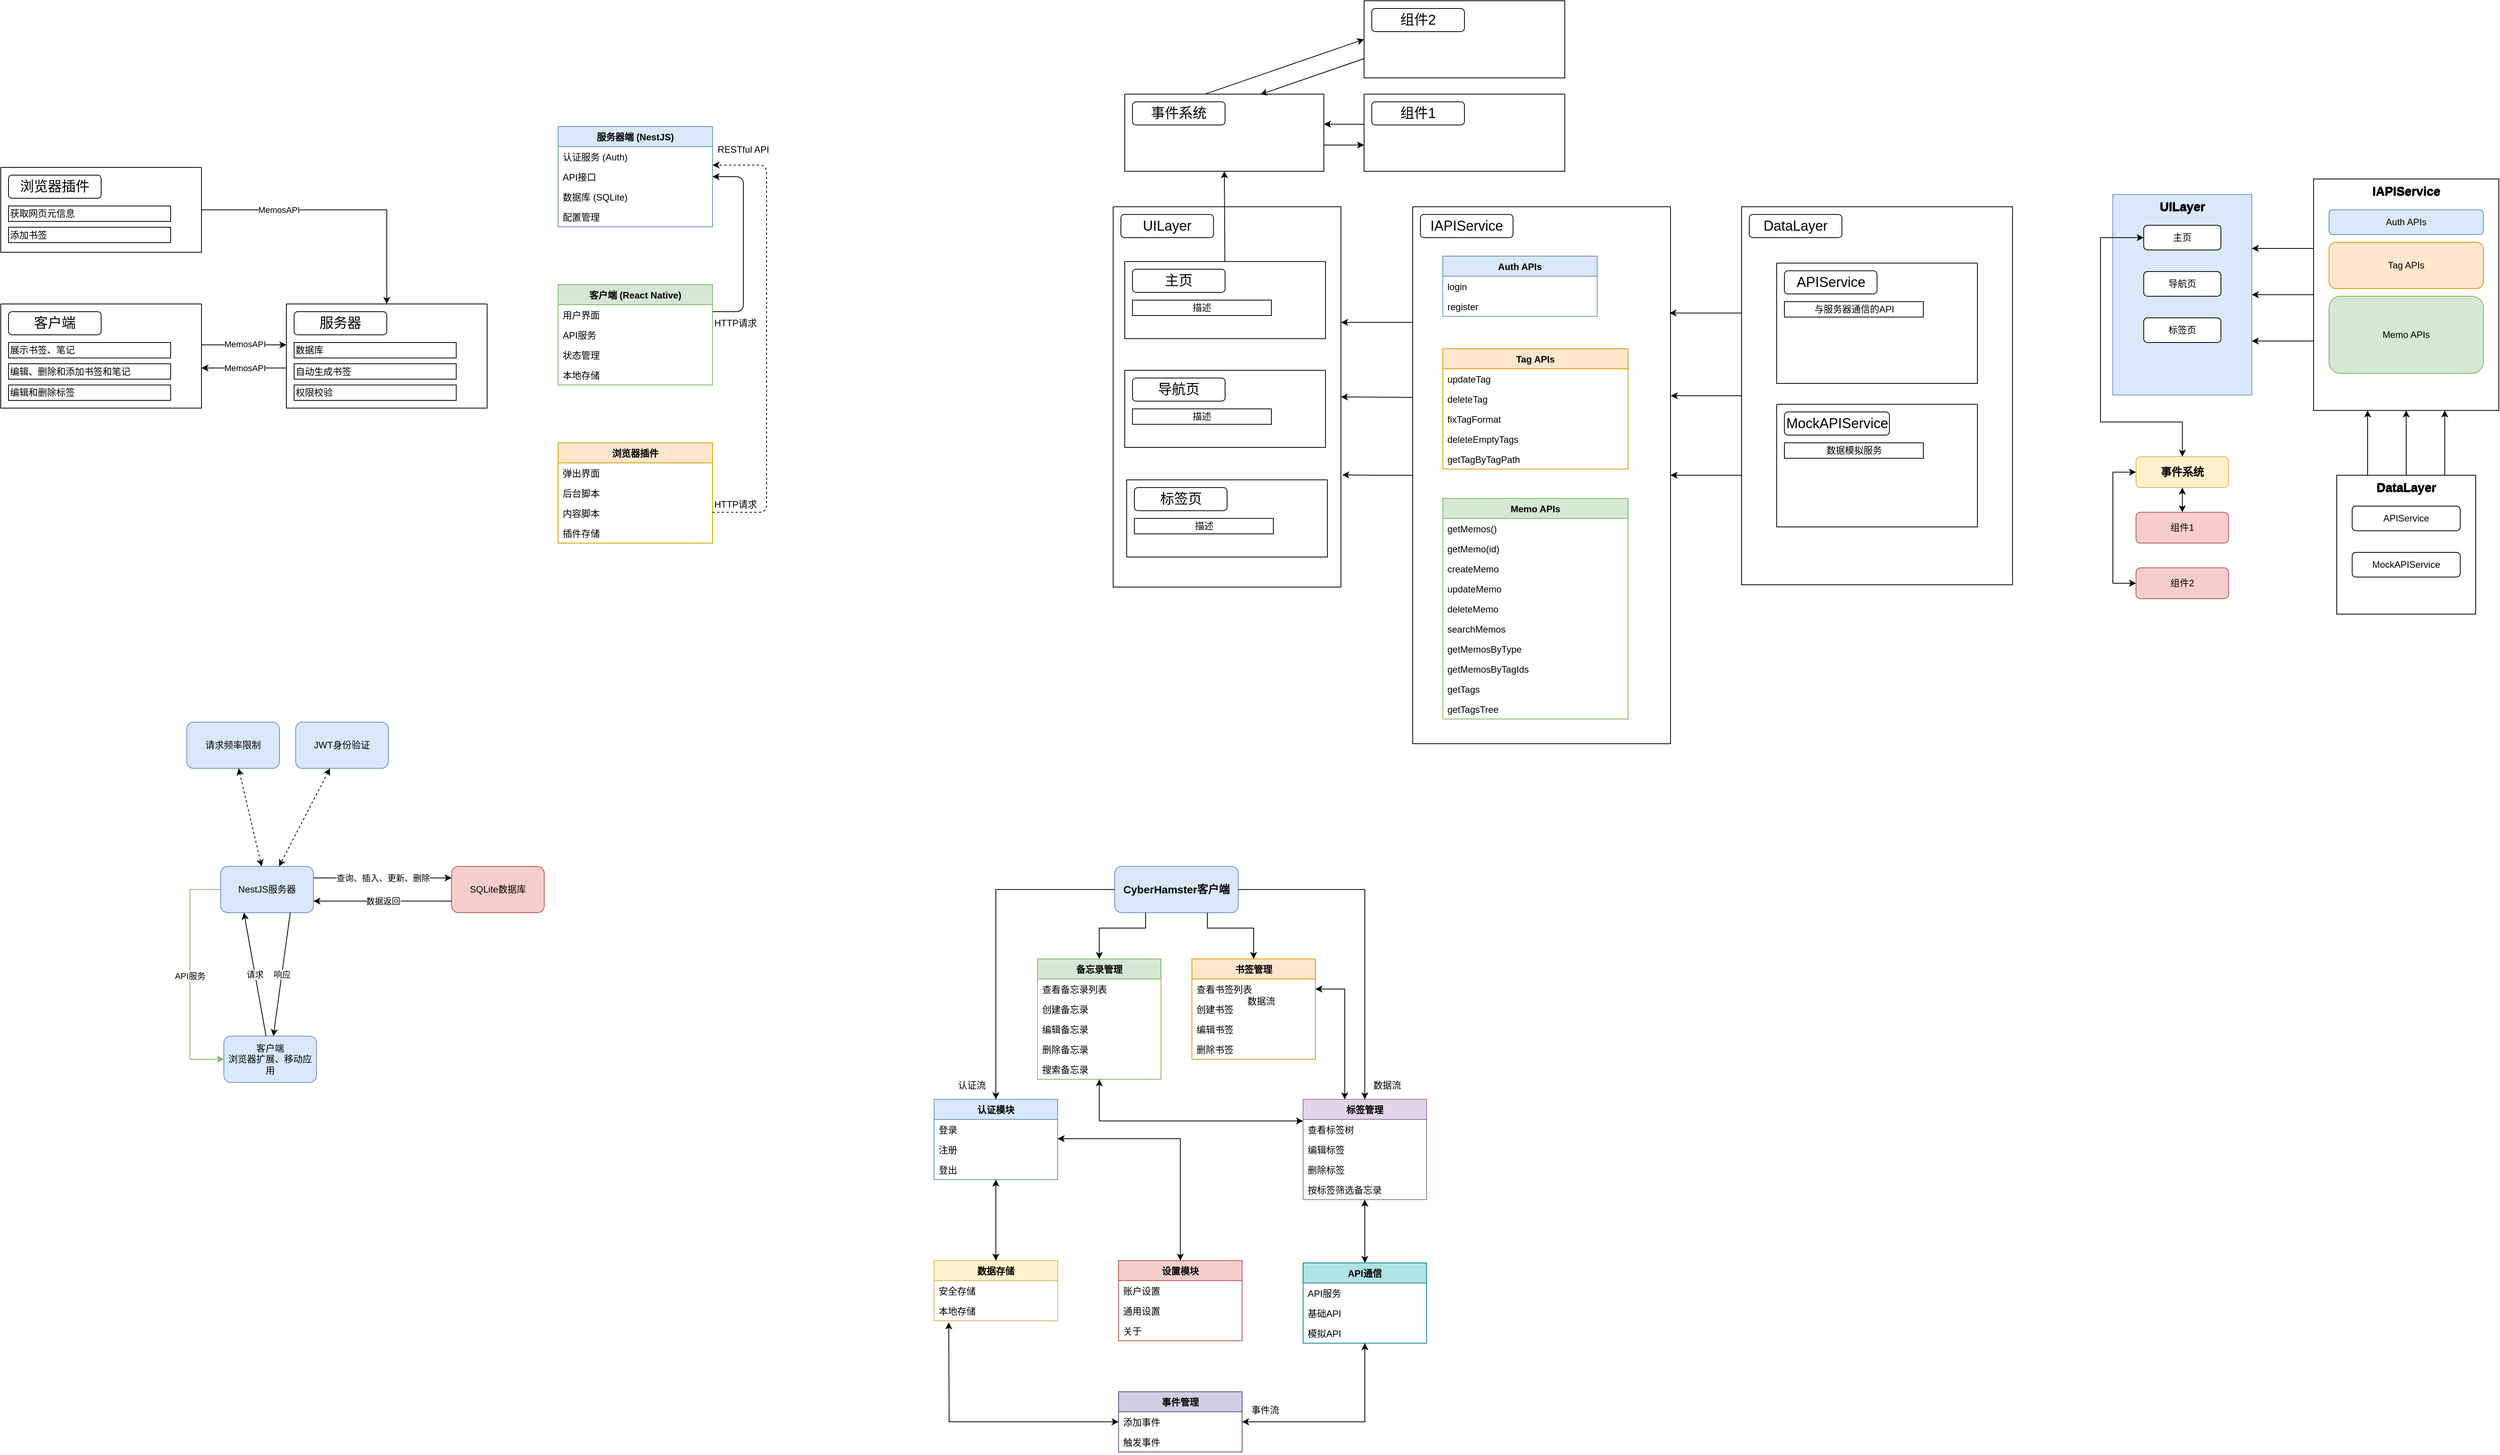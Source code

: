 <mxfile version="24.7.17">
  <diagram name="第 1 页" id="lp1SsSy7WhJ0Atb1i-o_">
    <mxGraphModel dx="8200" dy="4253" grid="0" gridSize="10" guides="1" tooltips="1" connect="1" arrows="1" fold="1" page="0" pageScale="1" pageWidth="827" pageHeight="1169" math="0" shadow="0">
      <root>
        <mxCell id="0" />
        <mxCell id="1" parent="0" />
        <mxCell id="PqfID5NwvcGCKPn-m6vd-29" style="edgeStyle=orthogonalEdgeStyle;rounded=0;orthogonalLoop=1;jettySize=auto;html=1;entryX=0;entryY=0.5;entryDx=0;entryDy=0;" parent="1" edge="1">
          <mxGeometry relative="1" as="geometry">
            <mxPoint x="-545" y="573" as="sourcePoint" />
            <mxPoint x="-435" y="573" as="targetPoint" />
          </mxGeometry>
        </mxCell>
        <mxCell id="PqfID5NwvcGCKPn-m6vd-30" value="MemosAPI" style="edgeLabel;html=1;align=center;verticalAlign=middle;resizable=0;points=[];" parent="PqfID5NwvcGCKPn-m6vd-29" vertex="1" connectable="0">
          <mxGeometry x="0.008" y="1" relative="1" as="geometry">
            <mxPoint as="offset" />
          </mxGeometry>
        </mxCell>
        <mxCell id="PqfID5NwvcGCKPn-m6vd-7" value="" style="swimlane;startSize=0;" parent="1" vertex="1">
          <mxGeometry x="-805" y="520" width="260" height="135" as="geometry" />
        </mxCell>
        <mxCell id="PqfID5NwvcGCKPn-m6vd-8" value="&lt;span style=&quot;font-size: 18px;&quot;&gt;客户端&lt;/span&gt;" style="rounded=1;whiteSpace=wrap;html=1;" parent="PqfID5NwvcGCKPn-m6vd-7" vertex="1">
          <mxGeometry x="10" y="10" width="120" height="30" as="geometry" />
        </mxCell>
        <mxCell id="PqfID5NwvcGCKPn-m6vd-9" value="展示书签、笔记" style="rounded=0;whiteSpace=wrap;html=1;align=left;" parent="PqfID5NwvcGCKPn-m6vd-7" vertex="1">
          <mxGeometry x="10" y="50" width="210" height="20" as="geometry" />
        </mxCell>
        <mxCell id="PqfID5NwvcGCKPn-m6vd-11" value="编辑和删除标签" style="rounded=0;whiteSpace=wrap;html=1;align=left;" parent="PqfID5NwvcGCKPn-m6vd-7" vertex="1">
          <mxGeometry x="10" y="105" width="210" height="20" as="geometry" />
        </mxCell>
        <mxCell id="PqfID5NwvcGCKPn-m6vd-10" value="编辑、删除和添加书签和笔记" style="rounded=0;whiteSpace=wrap;html=1;align=left;" parent="PqfID5NwvcGCKPn-m6vd-7" vertex="1">
          <mxGeometry x="10" y="77.5" width="210" height="20" as="geometry" />
        </mxCell>
        <mxCell id="PqfID5NwvcGCKPn-m6vd-25" style="edgeStyle=orthogonalEdgeStyle;rounded=0;orthogonalLoop=1;jettySize=auto;html=1;entryX=0.5;entryY=0;entryDx=0;entryDy=0;exitX=1;exitY=0.5;exitDx=0;exitDy=0;" parent="1" source="PqfID5NwvcGCKPn-m6vd-13" target="PqfID5NwvcGCKPn-m6vd-18" edge="1">
          <mxGeometry relative="1" as="geometry" />
        </mxCell>
        <mxCell id="PqfID5NwvcGCKPn-m6vd-36" value="MemosAPI" style="edgeLabel;html=1;align=center;verticalAlign=middle;resizable=0;points=[];" parent="PqfID5NwvcGCKPn-m6vd-25" vertex="1" connectable="0">
          <mxGeometry x="-0.451" relative="1" as="geometry">
            <mxPoint as="offset" />
          </mxGeometry>
        </mxCell>
        <mxCell id="PqfID5NwvcGCKPn-m6vd-13" value="" style="swimlane;startSize=0;" parent="1" vertex="1">
          <mxGeometry x="-805" y="343" width="260" height="110" as="geometry" />
        </mxCell>
        <mxCell id="PqfID5NwvcGCKPn-m6vd-14" value="&lt;span style=&quot;font-size: 18px;&quot;&gt;浏览器插件&lt;/span&gt;" style="rounded=1;whiteSpace=wrap;html=1;" parent="PqfID5NwvcGCKPn-m6vd-13" vertex="1">
          <mxGeometry x="10" y="10" width="120" height="30" as="geometry" />
        </mxCell>
        <mxCell id="PqfID5NwvcGCKPn-m6vd-15" value="获取网页元信息" style="rounded=0;whiteSpace=wrap;html=1;align=left;" parent="PqfID5NwvcGCKPn-m6vd-13" vertex="1">
          <mxGeometry x="10" y="50" width="210" height="20" as="geometry" />
        </mxCell>
        <mxCell id="PqfID5NwvcGCKPn-m6vd-17" value="添加书签" style="rounded=0;whiteSpace=wrap;html=1;align=left;" parent="PqfID5NwvcGCKPn-m6vd-13" vertex="1">
          <mxGeometry x="10" y="77.5" width="210" height="20" as="geometry" />
        </mxCell>
        <mxCell id="PqfID5NwvcGCKPn-m6vd-26" style="edgeStyle=orthogonalEdgeStyle;rounded=0;orthogonalLoop=1;jettySize=auto;html=1;" parent="1" source="PqfID5NwvcGCKPn-m6vd-18" target="PqfID5NwvcGCKPn-m6vd-7" edge="1">
          <mxGeometry relative="1" as="geometry">
            <Array as="points">
              <mxPoint x="-485" y="603" />
              <mxPoint x="-485" y="603" />
            </Array>
          </mxGeometry>
        </mxCell>
        <mxCell id="PqfID5NwvcGCKPn-m6vd-33" value="MemosAPI" style="edgeLabel;html=1;align=center;verticalAlign=middle;resizable=0;points=[];" parent="PqfID5NwvcGCKPn-m6vd-26" vertex="1" connectable="0">
          <mxGeometry x="-0.019" relative="1" as="geometry">
            <mxPoint as="offset" />
          </mxGeometry>
        </mxCell>
        <mxCell id="PqfID5NwvcGCKPn-m6vd-18" value="" style="swimlane;startSize=0;" parent="1" vertex="1">
          <mxGeometry x="-435" y="520" width="260" height="135" as="geometry" />
        </mxCell>
        <mxCell id="PqfID5NwvcGCKPn-m6vd-19" value="&lt;span style=&quot;font-size: 18px;&quot;&gt;服务器&lt;/span&gt;" style="rounded=1;whiteSpace=wrap;html=1;" parent="PqfID5NwvcGCKPn-m6vd-18" vertex="1">
          <mxGeometry x="10" y="10" width="120" height="30" as="geometry" />
        </mxCell>
        <mxCell id="PqfID5NwvcGCKPn-m6vd-20" value="数据库" style="rounded=0;whiteSpace=wrap;html=1;align=left;" parent="PqfID5NwvcGCKPn-m6vd-18" vertex="1">
          <mxGeometry x="10" y="50" width="210" height="20" as="geometry" />
        </mxCell>
        <mxCell id="PqfID5NwvcGCKPn-m6vd-21" value="权限校验" style="rounded=0;whiteSpace=wrap;html=1;align=left;" parent="PqfID5NwvcGCKPn-m6vd-18" vertex="1">
          <mxGeometry x="10" y="105" width="210" height="20" as="geometry" />
        </mxCell>
        <mxCell id="PqfID5NwvcGCKPn-m6vd-22" value="自动生成书签" style="rounded=0;whiteSpace=wrap;html=1;align=left;" parent="PqfID5NwvcGCKPn-m6vd-18" vertex="1">
          <mxGeometry x="10" y="77.5" width="210" height="20" as="geometry" />
        </mxCell>
        <mxCell id="PqfID5NwvcGCKPn-m6vd-110" style="edgeStyle=orthogonalEdgeStyle;rounded=0;orthogonalLoop=1;jettySize=auto;html=1;entryX=0.996;entryY=0.198;entryDx=0;entryDy=0;entryPerimeter=0;" parent="1" source="PqfID5NwvcGCKPn-m6vd-50" target="PqfID5NwvcGCKPn-m6vd-71" edge="1">
          <mxGeometry relative="1" as="geometry">
            <mxPoint x="1364.895" y="531.579" as="targetPoint" />
            <Array as="points">
              <mxPoint x="1404" y="532" />
            </Array>
          </mxGeometry>
        </mxCell>
        <mxCell id="PqfID5NwvcGCKPn-m6vd-112" style="edgeStyle=orthogonalEdgeStyle;rounded=0;orthogonalLoop=1;jettySize=auto;html=1;" parent="1" source="PqfID5NwvcGCKPn-m6vd-50" target="PqfID5NwvcGCKPn-m6vd-71" edge="1">
          <mxGeometry relative="1" as="geometry">
            <Array as="points">
              <mxPoint x="1438" y="742" />
              <mxPoint x="1438" y="742" />
            </Array>
          </mxGeometry>
        </mxCell>
        <mxCell id="PqfID5NwvcGCKPn-m6vd-50" value="" style="swimlane;startSize=0;" parent="1" vertex="1">
          <mxGeometry x="1450" y="394" width="351" height="490" as="geometry" />
        </mxCell>
        <mxCell id="PqfID5NwvcGCKPn-m6vd-51" value="&lt;span style=&quot;font-size: 18px;&quot;&gt;DataLayer&lt;/span&gt;" style="rounded=1;whiteSpace=wrap;html=1;" parent="PqfID5NwvcGCKPn-m6vd-50" vertex="1">
          <mxGeometry x="10" y="10" width="120" height="30" as="geometry" />
        </mxCell>
        <mxCell id="PqfID5NwvcGCKPn-m6vd-53" value="" style="swimlane;startSize=0;" parent="PqfID5NwvcGCKPn-m6vd-50" vertex="1">
          <mxGeometry x="45.5" y="73" width="260" height="156" as="geometry" />
        </mxCell>
        <mxCell id="PqfID5NwvcGCKPn-m6vd-54" value="&lt;span style=&quot;font-size: 18px;&quot;&gt;APIService&lt;/span&gt;" style="rounded=1;whiteSpace=wrap;html=1;" parent="PqfID5NwvcGCKPn-m6vd-53" vertex="1">
          <mxGeometry x="10" y="10" width="120" height="30" as="geometry" />
        </mxCell>
        <mxCell id="PqfID5NwvcGCKPn-m6vd-55" value="与服务器通信的API" style="rounded=0;whiteSpace=wrap;html=1;" parent="PqfID5NwvcGCKPn-m6vd-53" vertex="1">
          <mxGeometry x="10" y="50" width="180" height="20" as="geometry" />
        </mxCell>
        <mxCell id="PqfID5NwvcGCKPn-m6vd-56" value="" style="swimlane;startSize=0;" parent="PqfID5NwvcGCKPn-m6vd-50" vertex="1">
          <mxGeometry x="45.5" y="256" width="260" height="159" as="geometry" />
        </mxCell>
        <mxCell id="PqfID5NwvcGCKPn-m6vd-57" value="&lt;span style=&quot;font-size: 18px;&quot;&gt;MockAPIService&lt;/span&gt;" style="rounded=1;whiteSpace=wrap;html=1;" parent="PqfID5NwvcGCKPn-m6vd-56" vertex="1">
          <mxGeometry x="10" y="10" width="136" height="30" as="geometry" />
        </mxCell>
        <mxCell id="PqfID5NwvcGCKPn-m6vd-58" value="数据模拟服务" style="rounded=0;whiteSpace=wrap;html=1;" parent="PqfID5NwvcGCKPn-m6vd-56" vertex="1">
          <mxGeometry x="10" y="50" width="180" height="20" as="geometry" />
        </mxCell>
        <mxCell id="PqfID5NwvcGCKPn-m6vd-59" value="" style="swimlane;startSize=0;" parent="1" vertex="1">
          <mxGeometry x="636" y="394" width="295" height="493" as="geometry" />
        </mxCell>
        <mxCell id="PqfID5NwvcGCKPn-m6vd-60" value="&lt;span style=&quot;font-size: 18px;&quot;&gt;UILayer&lt;/span&gt;" style="rounded=1;whiteSpace=wrap;html=1;" parent="PqfID5NwvcGCKPn-m6vd-59" vertex="1">
          <mxGeometry x="10" y="10" width="120" height="30" as="geometry" />
        </mxCell>
        <mxCell id="PqfID5NwvcGCKPn-m6vd-62" value="" style="swimlane;startSize=0;" parent="PqfID5NwvcGCKPn-m6vd-59" vertex="1">
          <mxGeometry x="15" y="71" width="260" height="100" as="geometry" />
        </mxCell>
        <mxCell id="PqfID5NwvcGCKPn-m6vd-63" value="&lt;span style=&quot;font-size: 18px;&quot;&gt;主页&lt;/span&gt;" style="rounded=1;whiteSpace=wrap;html=1;" parent="PqfID5NwvcGCKPn-m6vd-62" vertex="1">
          <mxGeometry x="10" y="10" width="120" height="30" as="geometry" />
        </mxCell>
        <mxCell id="PqfID5NwvcGCKPn-m6vd-64" value="描述" style="rounded=0;whiteSpace=wrap;html=1;" parent="PqfID5NwvcGCKPn-m6vd-62" vertex="1">
          <mxGeometry x="10" y="50" width="180" height="20" as="geometry" />
        </mxCell>
        <mxCell id="PqfID5NwvcGCKPn-m6vd-65" value="" style="swimlane;startSize=0;" parent="PqfID5NwvcGCKPn-m6vd-59" vertex="1">
          <mxGeometry x="15" y="212" width="260" height="100" as="geometry" />
        </mxCell>
        <mxCell id="PqfID5NwvcGCKPn-m6vd-66" value="&lt;span style=&quot;font-size: 18px;&quot;&gt;导航页&lt;/span&gt;" style="rounded=1;whiteSpace=wrap;html=1;" parent="PqfID5NwvcGCKPn-m6vd-65" vertex="1">
          <mxGeometry x="10" y="10" width="120" height="30" as="geometry" />
        </mxCell>
        <mxCell id="PqfID5NwvcGCKPn-m6vd-67" value="描述" style="rounded=0;whiteSpace=wrap;html=1;" parent="PqfID5NwvcGCKPn-m6vd-65" vertex="1">
          <mxGeometry x="10" y="50" width="180" height="20" as="geometry" />
        </mxCell>
        <mxCell id="PqfID5NwvcGCKPn-m6vd-68" value="" style="swimlane;startSize=0;" parent="PqfID5NwvcGCKPn-m6vd-59" vertex="1">
          <mxGeometry x="17.5" y="354" width="260" height="100" as="geometry" />
        </mxCell>
        <mxCell id="PqfID5NwvcGCKPn-m6vd-69" value="&lt;span style=&quot;font-size: 18px;&quot;&gt;标签页&lt;/span&gt;" style="rounded=1;whiteSpace=wrap;html=1;" parent="PqfID5NwvcGCKPn-m6vd-68" vertex="1">
          <mxGeometry x="10" y="10" width="120" height="30" as="geometry" />
        </mxCell>
        <mxCell id="PqfID5NwvcGCKPn-m6vd-70" value="描述" style="rounded=0;whiteSpace=wrap;html=1;" parent="PqfID5NwvcGCKPn-m6vd-68" vertex="1">
          <mxGeometry x="10" y="50" width="180" height="20" as="geometry" />
        </mxCell>
        <mxCell id="PqfID5NwvcGCKPn-m6vd-105" style="edgeStyle=orthogonalEdgeStyle;rounded=0;orthogonalLoop=1;jettySize=auto;html=1;entryX=1;entryY=0.5;entryDx=0;entryDy=0;" parent="1" source="PqfID5NwvcGCKPn-m6vd-71" target="PqfID5NwvcGCKPn-m6vd-59" edge="1">
          <mxGeometry relative="1" as="geometry">
            <Array as="points">
              <mxPoint x="1007" y="641" />
              <mxPoint x="1007" y="641" />
            </Array>
          </mxGeometry>
        </mxCell>
        <mxCell id="PqfID5NwvcGCKPn-m6vd-71" value="" style="swimlane;startSize=0;" parent="1" vertex="1">
          <mxGeometry x="1024" y="394" width="334" height="696" as="geometry" />
        </mxCell>
        <mxCell id="PqfID5NwvcGCKPn-m6vd-72" value="&lt;span style=&quot;font-size: 18px;&quot;&gt;IAPIService&lt;/span&gt;" style="rounded=1;whiteSpace=wrap;html=1;" parent="PqfID5NwvcGCKPn-m6vd-71" vertex="1">
          <mxGeometry x="10" y="10" width="120" height="30" as="geometry" />
        </mxCell>
        <mxCell id="PqfID5NwvcGCKPn-m6vd-78" value="Auth APIs" style="swimlane;fontStyle=1;align=center;verticalAlign=top;childLayout=stackLayout;horizontal=1;startSize=26;horizontalStack=0;resizeParent=1;resizeParentMax=0;resizeLast=0;collapsible=1;marginBottom=0;fillColor=#dae8fc;strokeColor=#6c8ebf;" parent="PqfID5NwvcGCKPn-m6vd-71" vertex="1">
          <mxGeometry x="39" y="64" width="200" height="78" as="geometry" />
        </mxCell>
        <mxCell id="PqfID5NwvcGCKPn-m6vd-79" value="login" style="text;strokeColor=none;fillColor=none;align=left;verticalAlign=top;spacingLeft=4;spacingRight=4;overflow=hidden;points=[[0,0.5],[1,0.5]];portConstraint=eastwest;rotatable=0;" parent="PqfID5NwvcGCKPn-m6vd-78" vertex="1">
          <mxGeometry y="26" width="200" height="26" as="geometry" />
        </mxCell>
        <mxCell id="PqfID5NwvcGCKPn-m6vd-80" value="register" style="text;strokeColor=none;fillColor=none;align=left;verticalAlign=top;spacingLeft=4;spacingRight=4;overflow=hidden;points=[[0,0.5],[1,0.5]];portConstraint=eastwest;rotatable=0;" parent="PqfID5NwvcGCKPn-m6vd-78" vertex="1">
          <mxGeometry y="52" width="200" height="26" as="geometry" />
        </mxCell>
        <mxCell id="PqfID5NwvcGCKPn-m6vd-92" value="Tag APIs" style="swimlane;fontStyle=1;align=center;verticalAlign=top;childLayout=stackLayout;horizontal=1;startSize=26;horizontalStack=0;resizeParent=1;resizeParentMax=0;resizeLast=0;collapsible=1;marginBottom=0;fillColor=#ffe6cc;strokeColor=#d79b00;" parent="PqfID5NwvcGCKPn-m6vd-71" vertex="1">
          <mxGeometry x="39" y="184" width="240" height="156" as="geometry" />
        </mxCell>
        <mxCell id="PqfID5NwvcGCKPn-m6vd-93" value="updateTag" style="text;strokeColor=none;fillColor=none;align=left;verticalAlign=top;spacingLeft=4;spacingRight=4;overflow=hidden;points=[[0,0.5],[1,0.5]];portConstraint=eastwest;rotatable=0;" parent="PqfID5NwvcGCKPn-m6vd-92" vertex="1">
          <mxGeometry y="26" width="240" height="26" as="geometry" />
        </mxCell>
        <mxCell id="PqfID5NwvcGCKPn-m6vd-94" value="deleteTag" style="text;strokeColor=none;fillColor=none;align=left;verticalAlign=top;spacingLeft=4;spacingRight=4;overflow=hidden;points=[[0,0.5],[1,0.5]];portConstraint=eastwest;rotatable=0;" parent="PqfID5NwvcGCKPn-m6vd-92" vertex="1">
          <mxGeometry y="52" width="240" height="26" as="geometry" />
        </mxCell>
        <mxCell id="PqfID5NwvcGCKPn-m6vd-95" value="fixTagFormat" style="text;strokeColor=none;fillColor=none;align=left;verticalAlign=top;spacingLeft=4;spacingRight=4;overflow=hidden;points=[[0,0.5],[1,0.5]];portConstraint=eastwest;rotatable=0;" parent="PqfID5NwvcGCKPn-m6vd-92" vertex="1">
          <mxGeometry y="78" width="240" height="26" as="geometry" />
        </mxCell>
        <mxCell id="PqfID5NwvcGCKPn-m6vd-96" value="deleteEmptyTags" style="text;strokeColor=none;fillColor=none;align=left;verticalAlign=top;spacingLeft=4;spacingRight=4;overflow=hidden;points=[[0,0.5],[1,0.5]];portConstraint=eastwest;rotatable=0;" parent="PqfID5NwvcGCKPn-m6vd-92" vertex="1">
          <mxGeometry y="104" width="240" height="26" as="geometry" />
        </mxCell>
        <mxCell id="PqfID5NwvcGCKPn-m6vd-97" value="getTagByTagPath" style="text;strokeColor=none;fillColor=none;align=left;verticalAlign=top;spacingLeft=4;spacingRight=4;overflow=hidden;points=[[0,0.5],[1,0.5]];portConstraint=eastwest;rotatable=0;" parent="PqfID5NwvcGCKPn-m6vd-92" vertex="1">
          <mxGeometry y="130" width="240" height="26" as="geometry" />
        </mxCell>
        <mxCell id="PqfID5NwvcGCKPn-m6vd-81" value="Memo APIs" style="swimlane;fontStyle=1;align=center;verticalAlign=top;childLayout=stackLayout;horizontal=1;startSize=26;horizontalStack=0;resizeParent=1;resizeParentMax=0;resizeLast=0;collapsible=1;marginBottom=0;fillColor=#d5e8d4;strokeColor=#82b366;" parent="PqfID5NwvcGCKPn-m6vd-71" vertex="1">
          <mxGeometry x="39" y="378" width="240" height="286" as="geometry" />
        </mxCell>
        <mxCell id="PqfID5NwvcGCKPn-m6vd-82" value="getMemos()" style="text;strokeColor=none;fillColor=none;align=left;verticalAlign=top;spacingLeft=4;spacingRight=4;overflow=hidden;points=[[0,0.5],[1,0.5]];portConstraint=eastwest;rotatable=0;" parent="PqfID5NwvcGCKPn-m6vd-81" vertex="1">
          <mxGeometry y="26" width="240" height="26" as="geometry" />
        </mxCell>
        <mxCell id="PqfID5NwvcGCKPn-m6vd-83" value="getMemo(id)" style="text;strokeColor=none;fillColor=none;align=left;verticalAlign=top;spacingLeft=4;spacingRight=4;overflow=hidden;points=[[0,0.5],[1,0.5]];portConstraint=eastwest;rotatable=0;" parent="PqfID5NwvcGCKPn-m6vd-81" vertex="1">
          <mxGeometry y="52" width="240" height="26" as="geometry" />
        </mxCell>
        <mxCell id="PqfID5NwvcGCKPn-m6vd-84" value="createMemo" style="text;strokeColor=none;fillColor=none;align=left;verticalAlign=top;spacingLeft=4;spacingRight=4;overflow=hidden;points=[[0,0.5],[1,0.5]];portConstraint=eastwest;rotatable=0;" parent="PqfID5NwvcGCKPn-m6vd-81" vertex="1">
          <mxGeometry y="78" width="240" height="26" as="geometry" />
        </mxCell>
        <mxCell id="PqfID5NwvcGCKPn-m6vd-85" value="updateMemo" style="text;strokeColor=none;fillColor=none;align=left;verticalAlign=top;spacingLeft=4;spacingRight=4;overflow=hidden;points=[[0,0.5],[1,0.5]];portConstraint=eastwest;rotatable=0;" parent="PqfID5NwvcGCKPn-m6vd-81" vertex="1">
          <mxGeometry y="104" width="240" height="26" as="geometry" />
        </mxCell>
        <mxCell id="PqfID5NwvcGCKPn-m6vd-86" value="deleteMemo" style="text;strokeColor=none;fillColor=none;align=left;verticalAlign=top;spacingLeft=4;spacingRight=4;overflow=hidden;points=[[0,0.5],[1,0.5]];portConstraint=eastwest;rotatable=0;" parent="PqfID5NwvcGCKPn-m6vd-81" vertex="1">
          <mxGeometry y="130" width="240" height="26" as="geometry" />
        </mxCell>
        <mxCell id="PqfID5NwvcGCKPn-m6vd-87" value="searchMemos" style="text;strokeColor=none;fillColor=none;align=left;verticalAlign=top;spacingLeft=4;spacingRight=4;overflow=hidden;points=[[0,0.5],[1,0.5]];portConstraint=eastwest;rotatable=0;" parent="PqfID5NwvcGCKPn-m6vd-81" vertex="1">
          <mxGeometry y="156" width="240" height="26" as="geometry" />
        </mxCell>
        <mxCell id="PqfID5NwvcGCKPn-m6vd-88" value="getMemosByType" style="text;strokeColor=none;fillColor=none;align=left;verticalAlign=top;spacingLeft=4;spacingRight=4;overflow=hidden;points=[[0,0.5],[1,0.5]];portConstraint=eastwest;rotatable=0;" parent="PqfID5NwvcGCKPn-m6vd-81" vertex="1">
          <mxGeometry y="182" width="240" height="26" as="geometry" />
        </mxCell>
        <mxCell id="PqfID5NwvcGCKPn-m6vd-89" value="getMemosByTagIds" style="text;strokeColor=none;fillColor=none;align=left;verticalAlign=top;spacingLeft=4;spacingRight=4;overflow=hidden;points=[[0,0.5],[1,0.5]];portConstraint=eastwest;rotatable=0;" parent="PqfID5NwvcGCKPn-m6vd-81" vertex="1">
          <mxGeometry y="208" width="240" height="26" as="geometry" />
        </mxCell>
        <mxCell id="PqfID5NwvcGCKPn-m6vd-90" value="getTags" style="text;strokeColor=none;fillColor=none;align=left;verticalAlign=top;spacingLeft=4;spacingRight=4;overflow=hidden;points=[[0,0.5],[1,0.5]];portConstraint=eastwest;rotatable=0;" parent="PqfID5NwvcGCKPn-m6vd-81" vertex="1">
          <mxGeometry y="234" width="240" height="26" as="geometry" />
        </mxCell>
        <mxCell id="PqfID5NwvcGCKPn-m6vd-91" value="getTagsTree" style="text;strokeColor=none;fillColor=none;align=left;verticalAlign=top;spacingLeft=4;spacingRight=4;overflow=hidden;points=[[0,0.5],[1,0.5]];portConstraint=eastwest;rotatable=0;" parent="PqfID5NwvcGCKPn-m6vd-81" vertex="1">
          <mxGeometry y="260" width="240" height="26" as="geometry" />
        </mxCell>
        <mxCell id="PqfID5NwvcGCKPn-m6vd-104" style="edgeStyle=orthogonalEdgeStyle;rounded=0;orthogonalLoop=1;jettySize=auto;html=1;entryX=1.006;entryY=0.705;entryDx=0;entryDy=0;entryPerimeter=0;" parent="1" source="PqfID5NwvcGCKPn-m6vd-71" target="PqfID5NwvcGCKPn-m6vd-59" edge="1">
          <mxGeometry relative="1" as="geometry" />
        </mxCell>
        <mxCell id="PqfID5NwvcGCKPn-m6vd-106" style="edgeStyle=orthogonalEdgeStyle;rounded=0;orthogonalLoop=1;jettySize=auto;html=1;entryX=1.001;entryY=0.304;entryDx=0;entryDy=0;entryPerimeter=0;" parent="1" source="PqfID5NwvcGCKPn-m6vd-71" target="PqfID5NwvcGCKPn-m6vd-59" edge="1">
          <mxGeometry relative="1" as="geometry">
            <Array as="points">
              <mxPoint x="1000" y="544" />
            </Array>
          </mxGeometry>
        </mxCell>
        <mxCell id="PqfID5NwvcGCKPn-m6vd-111" style="edgeStyle=orthogonalEdgeStyle;rounded=0;orthogonalLoop=1;jettySize=auto;html=1;entryX=1.001;entryY=0.352;entryDx=0;entryDy=0;entryPerimeter=0;" parent="1" source="PqfID5NwvcGCKPn-m6vd-50" target="PqfID5NwvcGCKPn-m6vd-71" edge="1">
          <mxGeometry relative="1" as="geometry" />
        </mxCell>
        <mxCell id="lF2HbLf4J3MAsWG7yMuH-41" style="rounded=0;orthogonalLoop=1;jettySize=auto;html=1;" edge="1" parent="1">
          <mxGeometry relative="1" as="geometry">
            <mxPoint x="909" y="314" as="sourcePoint" />
            <mxPoint x="961" y="314" as="targetPoint" />
          </mxGeometry>
        </mxCell>
        <mxCell id="lF2HbLf4J3MAsWG7yMuH-42" style="rounded=0;orthogonalLoop=1;jettySize=auto;html=1;entryX=0;entryY=0.5;entryDx=0;entryDy=0;exitX=0.405;exitY=-0.002;exitDx=0;exitDy=0;exitPerimeter=0;" edge="1" parent="1" source="PqfID5NwvcGCKPn-m6vd-113" target="lF2HbLf4J3MAsWG7yMuH-29">
          <mxGeometry relative="1" as="geometry" />
        </mxCell>
        <mxCell id="PqfID5NwvcGCKPn-m6vd-113" value="" style="swimlane;startSize=0;" parent="1" vertex="1">
          <mxGeometry x="651" y="248" width="258" height="100" as="geometry" />
        </mxCell>
        <mxCell id="PqfID5NwvcGCKPn-m6vd-114" value="&lt;span style=&quot;font-size: 18px;&quot;&gt;事件系统&lt;/span&gt;" style="rounded=1;whiteSpace=wrap;html=1;" parent="PqfID5NwvcGCKPn-m6vd-113" vertex="1">
          <mxGeometry x="10" y="10" width="120" height="30" as="geometry" />
        </mxCell>
        <mxCell id="lF2HbLf4J3MAsWG7yMuH-13" value="JWT身份验证" style="rounded=1;whiteSpace=wrap;html=1;fillColor=#dae8fc;strokeColor=#6c8ebf;" vertex="1" parent="1">
          <mxGeometry x="-423" y="1062" width="120" height="60" as="geometry" />
        </mxCell>
        <mxCell id="lF2HbLf4J3MAsWG7yMuH-14" value="请求频率限制" style="rounded=1;whiteSpace=wrap;html=1;fillColor=#dae8fc;strokeColor=#6c8ebf;" vertex="1" parent="1">
          <mxGeometry x="-564" y="1062" width="120" height="60" as="geometry" />
        </mxCell>
        <mxCell id="lF2HbLf4J3MAsWG7yMuH-15" value="客户端&#xa;浏览器扩展、移动应用" style="rounded=1;whiteSpace=wrap;html=1;fillColor=#dae8fc;strokeColor=#6c8ebf;" vertex="1" parent="1">
          <mxGeometry x="-516" y="1469" width="120" height="60" as="geometry" />
        </mxCell>
        <mxCell id="lF2HbLf4J3MAsWG7yMuH-16" value="NestJS服务器" style="rounded=1;whiteSpace=wrap;html=1;fillColor=#dae8fc;strokeColor=#6c8ebf;" vertex="1" parent="1">
          <mxGeometry x="-520" y="1249" width="120" height="60" as="geometry" />
        </mxCell>
        <mxCell id="lF2HbLf4J3MAsWG7yMuH-17" value="SQLite数据库" style="rounded=1;whiteSpace=wrap;html=1;fillColor=#f8cecc;strokeColor=#b85450;" vertex="1" parent="1">
          <mxGeometry x="-221" y="1249" width="120" height="60" as="geometry" />
        </mxCell>
        <mxCell id="lF2HbLf4J3MAsWG7yMuH-18" value="" style="endArrow=classic;startArrow=classic;html=1;rounded=0;dashed=1;" edge="1" parent="1" source="lF2HbLf4J3MAsWG7yMuH-13" target="lF2HbLf4J3MAsWG7yMuH-16">
          <mxGeometry width="50" height="50" relative="1" as="geometry">
            <mxPoint x="-530" y="1359" as="sourcePoint" />
            <mxPoint x="-480" y="1309" as="targetPoint" />
            <Array as="points" />
          </mxGeometry>
        </mxCell>
        <mxCell id="lF2HbLf4J3MAsWG7yMuH-19" value="" style="endArrow=classic;startArrow=classic;html=1;rounded=0;dashed=1;" edge="1" parent="1" source="lF2HbLf4J3MAsWG7yMuH-14" target="lF2HbLf4J3MAsWG7yMuH-16">
          <mxGeometry width="50" height="50" relative="1" as="geometry">
            <mxPoint x="-530" y="1359" as="sourcePoint" />
            <mxPoint x="-480" y="1309" as="targetPoint" />
          </mxGeometry>
        </mxCell>
        <mxCell id="lF2HbLf4J3MAsWG7yMuH-20" value="请求" style="endArrow=classic;html=1;rounded=0;" edge="1" parent="1" source="lF2HbLf4J3MAsWG7yMuH-15">
          <mxGeometry width="50" height="50" relative="1" as="geometry">
            <mxPoint x="-490" y="1413" as="sourcePoint" />
            <mxPoint x="-490" y="1309" as="targetPoint" />
          </mxGeometry>
        </mxCell>
        <mxCell id="lF2HbLf4J3MAsWG7yMuH-21" value="响应" style="endArrow=classic;html=1;rounded=0;" edge="1" parent="1" target="lF2HbLf4J3MAsWG7yMuH-15">
          <mxGeometry width="50" height="50" relative="1" as="geometry">
            <mxPoint x="-430" y="1309" as="sourcePoint" />
            <mxPoint x="-430" y="1413" as="targetPoint" />
          </mxGeometry>
        </mxCell>
        <mxCell id="lF2HbLf4J3MAsWG7yMuH-22" value="API服务" style="endArrow=classic;html=1;rounded=0;fillColor=#d5e8d4;strokeColor=#82b366;edgeStyle=orthogonalEdgeStyle;entryX=0;entryY=0.5;entryDx=0;entryDy=0;" edge="1" parent="1" source="lF2HbLf4J3MAsWG7yMuH-16" target="lF2HbLf4J3MAsWG7yMuH-15">
          <mxGeometry width="50" height="50" relative="1" as="geometry">
            <mxPoint x="-530" y="1359" as="sourcePoint" />
            <mxPoint x="-480" y="1309" as="targetPoint" />
            <Array as="points">
              <mxPoint x="-560" y="1279" />
              <mxPoint x="-560" y="1499" />
            </Array>
          </mxGeometry>
        </mxCell>
        <mxCell id="lF2HbLf4J3MAsWG7yMuH-23" value="查询、插入、更新、删除" style="endArrow=classic;html=1;rounded=0;exitX=1;exitY=0.25;exitDx=0;exitDy=0;entryX=0;entryY=0.25;entryDx=0;entryDy=0;" edge="1" parent="1" source="lF2HbLf4J3MAsWG7yMuH-16" target="lF2HbLf4J3MAsWG7yMuH-17">
          <mxGeometry width="50" height="50" relative="1" as="geometry">
            <mxPoint x="-530" y="1359" as="sourcePoint" />
            <mxPoint x="-480" y="1309" as="targetPoint" />
          </mxGeometry>
        </mxCell>
        <mxCell id="lF2HbLf4J3MAsWG7yMuH-24" value="数据返回" style="endArrow=classic;html=1;rounded=0;exitX=0;exitY=0.75;exitDx=0;exitDy=0;entryX=1;entryY=0.75;entryDx=0;entryDy=0;" edge="1" parent="1" source="lF2HbLf4J3MAsWG7yMuH-17" target="lF2HbLf4J3MAsWG7yMuH-16">
          <mxGeometry width="50" height="50" relative="1" as="geometry">
            <mxPoint x="-530" y="1359" as="sourcePoint" />
            <mxPoint x="-480" y="1309" as="targetPoint" />
          </mxGeometry>
        </mxCell>
        <mxCell id="lF2HbLf4J3MAsWG7yMuH-40" style="rounded=0;orthogonalLoop=1;jettySize=auto;html=1;" edge="1" parent="1">
          <mxGeometry relative="1" as="geometry">
            <mxPoint x="961" y="287" as="sourcePoint" />
            <mxPoint x="909" y="287" as="targetPoint" />
          </mxGeometry>
        </mxCell>
        <mxCell id="lF2HbLf4J3MAsWG7yMuH-25" value="" style="swimlane;startSize=0;" vertex="1" parent="1">
          <mxGeometry x="961" y="248" width="260" height="100" as="geometry" />
        </mxCell>
        <mxCell id="lF2HbLf4J3MAsWG7yMuH-26" value="&lt;span style=&quot;font-size: 18px;&quot;&gt;组件1&lt;/span&gt;" style="rounded=1;whiteSpace=wrap;html=1;" vertex="1" parent="lF2HbLf4J3MAsWG7yMuH-25">
          <mxGeometry x="10" y="10" width="120" height="30" as="geometry" />
        </mxCell>
        <mxCell id="lF2HbLf4J3MAsWG7yMuH-34" style="rounded=0;orthogonalLoop=1;jettySize=auto;html=1;exitX=0;exitY=0.75;exitDx=0;exitDy=0;entryX=0.681;entryY=0.004;entryDx=0;entryDy=0;entryPerimeter=0;" edge="1" parent="1" source="lF2HbLf4J3MAsWG7yMuH-29" target="PqfID5NwvcGCKPn-m6vd-113">
          <mxGeometry relative="1" as="geometry">
            <mxPoint x="827" y="246" as="targetPoint" />
          </mxGeometry>
        </mxCell>
        <mxCell id="lF2HbLf4J3MAsWG7yMuH-29" value="" style="swimlane;startSize=0;" vertex="1" parent="1">
          <mxGeometry x="961" y="127" width="260" height="100" as="geometry" />
        </mxCell>
        <mxCell id="lF2HbLf4J3MAsWG7yMuH-30" value="&lt;span style=&quot;font-size: 18px;&quot;&gt;组件2&lt;/span&gt;" style="rounded=1;whiteSpace=wrap;html=1;" vertex="1" parent="lF2HbLf4J3MAsWG7yMuH-29">
          <mxGeometry x="10" y="10" width="120" height="30" as="geometry" />
        </mxCell>
        <mxCell id="lF2HbLf4J3MAsWG7yMuH-32" style="rounded=0;orthogonalLoop=1;jettySize=auto;html=1;entryX=0.5;entryY=1;entryDx=0;entryDy=0;" edge="1" parent="1" source="PqfID5NwvcGCKPn-m6vd-62" target="PqfID5NwvcGCKPn-m6vd-113">
          <mxGeometry relative="1" as="geometry" />
        </mxCell>
        <mxCell id="lF2HbLf4J3MAsWG7yMuH-43" value="服务器端 (NestJS)" style="swimlane;fontStyle=1;align=center;verticalAlign=top;childLayout=stackLayout;horizontal=1;startSize=26;horizontalStack=0;resizeParent=1;resizeParentMax=0;resizeLast=0;collapsible=1;marginBottom=0;fillColor=#dae8fc;strokeColor=#6c8ebf;" vertex="1" parent="1">
          <mxGeometry x="-83" y="290" width="200" height="130" as="geometry" />
        </mxCell>
        <mxCell id="lF2HbLf4J3MAsWG7yMuH-44" value="认证服务 (Auth)" style="text;strokeColor=none;fillColor=none;align=left;verticalAlign=top;spacingLeft=4;spacingRight=4;overflow=hidden;points=[[0,0.5],[1,0.5]];portConstraint=eastwest;rotatable=0;" vertex="1" parent="lF2HbLf4J3MAsWG7yMuH-43">
          <mxGeometry y="26" width="200" height="26" as="geometry" />
        </mxCell>
        <mxCell id="lF2HbLf4J3MAsWG7yMuH-45" value="API接口" style="text;strokeColor=none;fillColor=none;align=left;verticalAlign=top;spacingLeft=4;spacingRight=4;overflow=hidden;points=[[0,0.5],[1,0.5]];portConstraint=eastwest;rotatable=0;" vertex="1" parent="lF2HbLf4J3MAsWG7yMuH-43">
          <mxGeometry y="52" width="200" height="26" as="geometry" />
        </mxCell>
        <mxCell id="lF2HbLf4J3MAsWG7yMuH-46" value="数据库 (SQLite)" style="text;strokeColor=none;fillColor=none;align=left;verticalAlign=top;spacingLeft=4;spacingRight=4;overflow=hidden;points=[[0,0.5],[1,0.5]];portConstraint=eastwest;rotatable=0;" vertex="1" parent="lF2HbLf4J3MAsWG7yMuH-43">
          <mxGeometry y="78" width="200" height="26" as="geometry" />
        </mxCell>
        <mxCell id="lF2HbLf4J3MAsWG7yMuH-47" value="配置管理" style="text;strokeColor=none;fillColor=none;align=left;verticalAlign=top;spacingLeft=4;spacingRight=4;overflow=hidden;points=[[0,0.5],[1,0.5]];portConstraint=eastwest;rotatable=0;" vertex="1" parent="lF2HbLf4J3MAsWG7yMuH-43">
          <mxGeometry y="104" width="200" height="26" as="geometry" />
        </mxCell>
        <mxCell id="lF2HbLf4J3MAsWG7yMuH-48" value="客户端 (React Native)" style="swimlane;fontStyle=1;align=center;verticalAlign=top;childLayout=stackLayout;horizontal=1;startSize=26;horizontalStack=0;resizeParent=1;resizeParentMax=0;resizeLast=0;collapsible=1;marginBottom=0;fillColor=#d5e8d4;strokeColor=#82b366;" vertex="1" parent="1">
          <mxGeometry x="-83" y="495" width="200" height="130" as="geometry" />
        </mxCell>
        <mxCell id="lF2HbLf4J3MAsWG7yMuH-49" value="用户界面" style="text;strokeColor=none;fillColor=none;align=left;verticalAlign=top;spacingLeft=4;spacingRight=4;overflow=hidden;points=[[0,0.5],[1,0.5]];portConstraint=eastwest;rotatable=0;" vertex="1" parent="lF2HbLf4J3MAsWG7yMuH-48">
          <mxGeometry y="26" width="200" height="26" as="geometry" />
        </mxCell>
        <mxCell id="lF2HbLf4J3MAsWG7yMuH-50" value="API服务" style="text;strokeColor=none;fillColor=none;align=left;verticalAlign=top;spacingLeft=4;spacingRight=4;overflow=hidden;points=[[0,0.5],[1,0.5]];portConstraint=eastwest;rotatable=0;" vertex="1" parent="lF2HbLf4J3MAsWG7yMuH-48">
          <mxGeometry y="52" width="200" height="26" as="geometry" />
        </mxCell>
        <mxCell id="lF2HbLf4J3MAsWG7yMuH-51" value="状态管理" style="text;strokeColor=none;fillColor=none;align=left;verticalAlign=top;spacingLeft=4;spacingRight=4;overflow=hidden;points=[[0,0.5],[1,0.5]];portConstraint=eastwest;rotatable=0;" vertex="1" parent="lF2HbLf4J3MAsWG7yMuH-48">
          <mxGeometry y="78" width="200" height="26" as="geometry" />
        </mxCell>
        <mxCell id="lF2HbLf4J3MAsWG7yMuH-52" value="本地存储" style="text;strokeColor=none;fillColor=none;align=left;verticalAlign=top;spacingLeft=4;spacingRight=4;overflow=hidden;points=[[0,0.5],[1,0.5]];portConstraint=eastwest;rotatable=0;" vertex="1" parent="lF2HbLf4J3MAsWG7yMuH-48">
          <mxGeometry y="104" width="200" height="26" as="geometry" />
        </mxCell>
        <mxCell id="lF2HbLf4J3MAsWG7yMuH-53" value="浏览器插件" style="swimlane;fontStyle=1;align=center;verticalAlign=top;childLayout=stackLayout;horizontal=1;startSize=26;horizontalStack=0;resizeParent=1;resizeParentMax=0;resizeLast=0;collapsible=1;marginBottom=0;fillColor=#ffe6cc;strokeColor=#d79b00;" vertex="1" parent="1">
          <mxGeometry x="-83" y="700" width="200" height="130" as="geometry" />
        </mxCell>
        <mxCell id="lF2HbLf4J3MAsWG7yMuH-54" value="弹出界面" style="text;strokeColor=none;fillColor=none;align=left;verticalAlign=top;spacingLeft=4;spacingRight=4;overflow=hidden;points=[[0,0.5],[1,0.5]];portConstraint=eastwest;rotatable=0;" vertex="1" parent="lF2HbLf4J3MAsWG7yMuH-53">
          <mxGeometry y="26" width="200" height="26" as="geometry" />
        </mxCell>
        <mxCell id="lF2HbLf4J3MAsWG7yMuH-55" value="后台脚本" style="text;strokeColor=none;fillColor=none;align=left;verticalAlign=top;spacingLeft=4;spacingRight=4;overflow=hidden;points=[[0,0.5],[1,0.5]];portConstraint=eastwest;rotatable=0;" vertex="1" parent="lF2HbLf4J3MAsWG7yMuH-53">
          <mxGeometry y="52" width="200" height="26" as="geometry" />
        </mxCell>
        <mxCell id="lF2HbLf4J3MAsWG7yMuH-56" value="内容脚本" style="text;strokeColor=none;fillColor=none;align=left;verticalAlign=top;spacingLeft=4;spacingRight=4;overflow=hidden;points=[[0,0.5],[1,0.5]];portConstraint=eastwest;rotatable=0;" vertex="1" parent="lF2HbLf4J3MAsWG7yMuH-53">
          <mxGeometry y="78" width="200" height="26" as="geometry" />
        </mxCell>
        <mxCell id="lF2HbLf4J3MAsWG7yMuH-57" value="插件存储" style="text;strokeColor=none;fillColor=none;align=left;verticalAlign=top;spacingLeft=4;spacingRight=4;overflow=hidden;points=[[0,0.5],[1,0.5]];portConstraint=eastwest;rotatable=0;" vertex="1" parent="lF2HbLf4J3MAsWG7yMuH-53">
          <mxGeometry y="104" width="200" height="26" as="geometry" />
        </mxCell>
        <mxCell id="lF2HbLf4J3MAsWG7yMuH-58" value="" style="endArrow=classic;html=1;dashed=1;edgeStyle=orthogonalEdgeStyle;" edge="1" parent="1" source="lF2HbLf4J3MAsWG7yMuH-53" target="lF2HbLf4J3MAsWG7yMuH-43">
          <mxGeometry width="50" height="50" relative="1" as="geometry">
            <mxPoint x="117" y="770" as="sourcePoint" />
            <mxPoint x="-13" y="860" as="targetPoint" />
            <Array as="points">
              <mxPoint x="187" y="790" />
              <mxPoint x="187" y="340" />
            </Array>
          </mxGeometry>
        </mxCell>
        <mxCell id="lF2HbLf4J3MAsWG7yMuH-59" value="RESTful API" style="text;html=1;strokeColor=none;fillColor=none;align=center;verticalAlign=middle;whiteSpace=wrap;rounded=0;" vertex="1" parent="1">
          <mxGeometry x="117" y="310" width="80" height="20" as="geometry" />
        </mxCell>
        <mxCell id="lF2HbLf4J3MAsWG7yMuH-60" value="HTTP请求" style="text;html=1;strokeColor=none;fillColor=none;align=center;verticalAlign=middle;whiteSpace=wrap;rounded=0;" vertex="1" parent="1">
          <mxGeometry x="107" y="535" width="80" height="20" as="geometry" />
        </mxCell>
        <mxCell id="lF2HbLf4J3MAsWG7yMuH-61" value="" style="endArrow=classic;html=1;entryX=1;entryY=0.5;entryDx=0;entryDy=0;edgeStyle=orthogonalEdgeStyle;" edge="1" parent="1" source="lF2HbLf4J3MAsWG7yMuH-48" target="lF2HbLf4J3MAsWG7yMuH-43">
          <mxGeometry width="50" height="50" relative="1" as="geometry">
            <mxPoint x="37" y="810" as="sourcePoint" />
            <mxPoint x="-13" y="860" as="targetPoint" />
            <Array as="points">
              <mxPoint x="157" y="530" />
              <mxPoint x="157" y="355" />
            </Array>
          </mxGeometry>
        </mxCell>
        <mxCell id="lF2HbLf4J3MAsWG7yMuH-62" value="HTTP请求" style="text;html=1;strokeColor=none;fillColor=none;align=center;verticalAlign=middle;whiteSpace=wrap;rounded=0;" vertex="1" parent="1">
          <mxGeometry x="107" y="770" width="80" height="20" as="geometry" />
        </mxCell>
        <mxCell id="lF2HbLf4J3MAsWG7yMuH-113" value="CyberHamster客户端" style="rounded=1;whiteSpace=wrap;html=1;fillColor=#dae8fc;strokeColor=#6c8ebf;fontSize=14;fontStyle=1" vertex="1" parent="1">
          <mxGeometry x="638" y="1249" width="160" height="60" as="geometry" />
        </mxCell>
        <mxCell id="lF2HbLf4J3MAsWG7yMuH-114" value="认证模块" style="swimlane;fontStyle=1;align=center;verticalAlign=top;childLayout=stackLayout;horizontal=1;startSize=26;horizontalStack=0;resizeParent=1;resizeParentMax=0;resizeLast=0;collapsible=1;marginBottom=0;fillColor=#dae8fc;strokeColor=#6c8ebf;" vertex="1" parent="1">
          <mxGeometry x="404" y="1551" width="160" height="104" as="geometry" />
        </mxCell>
        <mxCell id="lF2HbLf4J3MAsWG7yMuH-115" value="登录" style="text;strokeColor=none;fillColor=none;align=left;verticalAlign=top;spacingLeft=4;spacingRight=4;overflow=hidden;points=[[0,0.5],[1,0.5]];portConstraint=eastwest;rotatable=0;" vertex="1" parent="lF2HbLf4J3MAsWG7yMuH-114">
          <mxGeometry y="26" width="160" height="26" as="geometry" />
        </mxCell>
        <mxCell id="lF2HbLf4J3MAsWG7yMuH-116" value="注册" style="text;strokeColor=none;fillColor=none;align=left;verticalAlign=top;spacingLeft=4;spacingRight=4;overflow=hidden;points=[[0,0.5],[1,0.5]];portConstraint=eastwest;rotatable=0;" vertex="1" parent="lF2HbLf4J3MAsWG7yMuH-114">
          <mxGeometry y="52" width="160" height="26" as="geometry" />
        </mxCell>
        <mxCell id="lF2HbLf4J3MAsWG7yMuH-117" value="登出" style="text;strokeColor=none;fillColor=none;align=left;verticalAlign=top;spacingLeft=4;spacingRight=4;overflow=hidden;points=[[0,0.5],[1,0.5]];portConstraint=eastwest;rotatable=0;" vertex="1" parent="lF2HbLf4J3MAsWG7yMuH-114">
          <mxGeometry y="78" width="160" height="26" as="geometry" />
        </mxCell>
        <mxCell id="lF2HbLf4J3MAsWG7yMuH-118" value="备忘录管理" style="swimlane;fontStyle=1;align=center;verticalAlign=top;childLayout=stackLayout;horizontal=1;startSize=26;horizontalStack=0;resizeParent=1;resizeParentMax=0;resizeLast=0;collapsible=1;marginBottom=0;fillColor=#d5e8d4;strokeColor=#82b366;" vertex="1" parent="1">
          <mxGeometry x="538" y="1369" width="160" height="156" as="geometry" />
        </mxCell>
        <mxCell id="lF2HbLf4J3MAsWG7yMuH-119" value="查看备忘录列表" style="text;strokeColor=none;fillColor=none;align=left;verticalAlign=top;spacingLeft=4;spacingRight=4;overflow=hidden;points=[[0,0.5],[1,0.5]];portConstraint=eastwest;rotatable=0;" vertex="1" parent="lF2HbLf4J3MAsWG7yMuH-118">
          <mxGeometry y="26" width="160" height="26" as="geometry" />
        </mxCell>
        <mxCell id="lF2HbLf4J3MAsWG7yMuH-120" value="创建备忘录" style="text;strokeColor=none;fillColor=none;align=left;verticalAlign=top;spacingLeft=4;spacingRight=4;overflow=hidden;points=[[0,0.5],[1,0.5]];portConstraint=eastwest;rotatable=0;" vertex="1" parent="lF2HbLf4J3MAsWG7yMuH-118">
          <mxGeometry y="52" width="160" height="26" as="geometry" />
        </mxCell>
        <mxCell id="lF2HbLf4J3MAsWG7yMuH-121" value="编辑备忘录" style="text;strokeColor=none;fillColor=none;align=left;verticalAlign=top;spacingLeft=4;spacingRight=4;overflow=hidden;points=[[0,0.5],[1,0.5]];portConstraint=eastwest;rotatable=0;" vertex="1" parent="lF2HbLf4J3MAsWG7yMuH-118">
          <mxGeometry y="78" width="160" height="26" as="geometry" />
        </mxCell>
        <mxCell id="lF2HbLf4J3MAsWG7yMuH-122" value="删除备忘录" style="text;strokeColor=none;fillColor=none;align=left;verticalAlign=top;spacingLeft=4;spacingRight=4;overflow=hidden;points=[[0,0.5],[1,0.5]];portConstraint=eastwest;rotatable=0;" vertex="1" parent="lF2HbLf4J3MAsWG7yMuH-118">
          <mxGeometry y="104" width="160" height="26" as="geometry" />
        </mxCell>
        <mxCell id="lF2HbLf4J3MAsWG7yMuH-123" value="搜索备忘录" style="text;strokeColor=none;fillColor=none;align=left;verticalAlign=top;spacingLeft=4;spacingRight=4;overflow=hidden;points=[[0,0.5],[1,0.5]];portConstraint=eastwest;rotatable=0;" vertex="1" parent="lF2HbLf4J3MAsWG7yMuH-118">
          <mxGeometry y="130" width="160" height="26" as="geometry" />
        </mxCell>
        <mxCell id="lF2HbLf4J3MAsWG7yMuH-124" value="书签管理" style="swimlane;fontStyle=1;align=center;verticalAlign=top;childLayout=stackLayout;horizontal=1;startSize=26;horizontalStack=0;resizeParent=1;resizeParentMax=0;resizeLast=0;collapsible=1;marginBottom=0;fillColor=#ffe6cc;strokeColor=#d79b00;" vertex="1" parent="1">
          <mxGeometry x="738" y="1369" width="160" height="130" as="geometry" />
        </mxCell>
        <mxCell id="lF2HbLf4J3MAsWG7yMuH-125" value="查看书签列表" style="text;strokeColor=none;fillColor=none;align=left;verticalAlign=top;spacingLeft=4;spacingRight=4;overflow=hidden;points=[[0,0.5],[1,0.5]];portConstraint=eastwest;rotatable=0;" vertex="1" parent="lF2HbLf4J3MAsWG7yMuH-124">
          <mxGeometry y="26" width="160" height="26" as="geometry" />
        </mxCell>
        <mxCell id="lF2HbLf4J3MAsWG7yMuH-126" value="创建书签" style="text;strokeColor=none;fillColor=none;align=left;verticalAlign=top;spacingLeft=4;spacingRight=4;overflow=hidden;points=[[0,0.5],[1,0.5]];portConstraint=eastwest;rotatable=0;" vertex="1" parent="lF2HbLf4J3MAsWG7yMuH-124">
          <mxGeometry y="52" width="160" height="26" as="geometry" />
        </mxCell>
        <mxCell id="lF2HbLf4J3MAsWG7yMuH-127" value="编辑书签" style="text;strokeColor=none;fillColor=none;align=left;verticalAlign=top;spacingLeft=4;spacingRight=4;overflow=hidden;points=[[0,0.5],[1,0.5]];portConstraint=eastwest;rotatable=0;" vertex="1" parent="lF2HbLf4J3MAsWG7yMuH-124">
          <mxGeometry y="78" width="160" height="26" as="geometry" />
        </mxCell>
        <mxCell id="lF2HbLf4J3MAsWG7yMuH-128" value="删除书签" style="text;strokeColor=none;fillColor=none;align=left;verticalAlign=top;spacingLeft=4;spacingRight=4;overflow=hidden;points=[[0,0.5],[1,0.5]];portConstraint=eastwest;rotatable=0;" vertex="1" parent="lF2HbLf4J3MAsWG7yMuH-124">
          <mxGeometry y="104" width="160" height="26" as="geometry" />
        </mxCell>
        <mxCell id="lF2HbLf4J3MAsWG7yMuH-129" value="标签管理" style="swimlane;fontStyle=1;align=center;verticalAlign=top;childLayout=stackLayout;horizontal=1;startSize=26;horizontalStack=0;resizeParent=1;resizeParentMax=0;resizeLast=0;collapsible=1;marginBottom=0;fillColor=#e1d5e7;strokeColor=#9673a6;" vertex="1" parent="1">
          <mxGeometry x="882" y="1551" width="160" height="130" as="geometry" />
        </mxCell>
        <mxCell id="lF2HbLf4J3MAsWG7yMuH-130" value="查看标签树" style="text;strokeColor=none;fillColor=none;align=left;verticalAlign=top;spacingLeft=4;spacingRight=4;overflow=hidden;points=[[0,0.5],[1,0.5]];portConstraint=eastwest;rotatable=0;" vertex="1" parent="lF2HbLf4J3MAsWG7yMuH-129">
          <mxGeometry y="26" width="160" height="26" as="geometry" />
        </mxCell>
        <mxCell id="lF2HbLf4J3MAsWG7yMuH-131" value="编辑标签" style="text;strokeColor=none;fillColor=none;align=left;verticalAlign=top;spacingLeft=4;spacingRight=4;overflow=hidden;points=[[0,0.5],[1,0.5]];portConstraint=eastwest;rotatable=0;" vertex="1" parent="lF2HbLf4J3MAsWG7yMuH-129">
          <mxGeometry y="52" width="160" height="26" as="geometry" />
        </mxCell>
        <mxCell id="lF2HbLf4J3MAsWG7yMuH-132" value="删除标签" style="text;strokeColor=none;fillColor=none;align=left;verticalAlign=top;spacingLeft=4;spacingRight=4;overflow=hidden;points=[[0,0.5],[1,0.5]];portConstraint=eastwest;rotatable=0;" vertex="1" parent="lF2HbLf4J3MAsWG7yMuH-129">
          <mxGeometry y="78" width="160" height="26" as="geometry" />
        </mxCell>
        <mxCell id="lF2HbLf4J3MAsWG7yMuH-133" value="按标签筛选备忘录" style="text;strokeColor=none;fillColor=none;align=left;verticalAlign=top;spacingLeft=4;spacingRight=4;overflow=hidden;points=[[0,0.5],[1,0.5]];portConstraint=eastwest;rotatable=0;" vertex="1" parent="lF2HbLf4J3MAsWG7yMuH-129">
          <mxGeometry y="104" width="160" height="26" as="geometry" />
        </mxCell>
        <mxCell id="lF2HbLf4J3MAsWG7yMuH-134" value="设置模块" style="swimlane;fontStyle=1;align=center;verticalAlign=top;childLayout=stackLayout;horizontal=1;startSize=26;horizontalStack=0;resizeParent=1;resizeParentMax=0;resizeLast=0;collapsible=1;marginBottom=0;fillColor=#f8cecc;strokeColor=#b85450;" vertex="1" parent="1">
          <mxGeometry x="643" y="1760" width="160" height="104" as="geometry" />
        </mxCell>
        <mxCell id="lF2HbLf4J3MAsWG7yMuH-135" value="账户设置" style="text;strokeColor=none;fillColor=none;align=left;verticalAlign=top;spacingLeft=4;spacingRight=4;overflow=hidden;points=[[0,0.5],[1,0.5]];portConstraint=eastwest;rotatable=0;" vertex="1" parent="lF2HbLf4J3MAsWG7yMuH-134">
          <mxGeometry y="26" width="160" height="26" as="geometry" />
        </mxCell>
        <mxCell id="lF2HbLf4J3MAsWG7yMuH-136" value="通用设置" style="text;strokeColor=none;fillColor=none;align=left;verticalAlign=top;spacingLeft=4;spacingRight=4;overflow=hidden;points=[[0,0.5],[1,0.5]];portConstraint=eastwest;rotatable=0;" vertex="1" parent="lF2HbLf4J3MAsWG7yMuH-134">
          <mxGeometry y="52" width="160" height="26" as="geometry" />
        </mxCell>
        <mxCell id="lF2HbLf4J3MAsWG7yMuH-137" value="关于" style="text;strokeColor=none;fillColor=none;align=left;verticalAlign=top;spacingLeft=4;spacingRight=4;overflow=hidden;points=[[0,0.5],[1,0.5]];portConstraint=eastwest;rotatable=0;" vertex="1" parent="lF2HbLf4J3MAsWG7yMuH-134">
          <mxGeometry y="78" width="160" height="26" as="geometry" />
        </mxCell>
        <mxCell id="lF2HbLf4J3MAsWG7yMuH-138" value="数据存储" style="swimlane;fontStyle=1;align=center;verticalAlign=top;childLayout=stackLayout;horizontal=1;startSize=26;horizontalStack=0;resizeParent=1;resizeParentMax=0;resizeLast=0;collapsible=1;marginBottom=0;fillColor=#fff2cc;strokeColor=#d6b656;" vertex="1" parent="1">
          <mxGeometry x="404" y="1760" width="160" height="78" as="geometry" />
        </mxCell>
        <mxCell id="lF2HbLf4J3MAsWG7yMuH-139" value="安全存储" style="text;strokeColor=none;fillColor=none;align=left;verticalAlign=top;spacingLeft=4;spacingRight=4;overflow=hidden;points=[[0,0.5],[1,0.5]];portConstraint=eastwest;rotatable=0;" vertex="1" parent="lF2HbLf4J3MAsWG7yMuH-138">
          <mxGeometry y="26" width="160" height="26" as="geometry" />
        </mxCell>
        <mxCell id="lF2HbLf4J3MAsWG7yMuH-140" value="本地存储" style="text;strokeColor=none;fillColor=none;align=left;verticalAlign=top;spacingLeft=4;spacingRight=4;overflow=hidden;points=[[0,0.5],[1,0.5]];portConstraint=eastwest;rotatable=0;" vertex="1" parent="lF2HbLf4J3MAsWG7yMuH-138">
          <mxGeometry y="52" width="160" height="26" as="geometry" />
        </mxCell>
        <mxCell id="lF2HbLf4J3MAsWG7yMuH-141" value="API通信" style="swimlane;fontStyle=1;align=center;verticalAlign=top;childLayout=stackLayout;horizontal=1;startSize=26;horizontalStack=0;resizeParent=1;resizeParentMax=0;resizeLast=0;collapsible=1;marginBottom=0;fillColor=#b0e3e6;strokeColor=#0e8088;" vertex="1" parent="1">
          <mxGeometry x="882" y="1763" width="160" height="104" as="geometry" />
        </mxCell>
        <mxCell id="lF2HbLf4J3MAsWG7yMuH-142" value="API服务" style="text;strokeColor=none;fillColor=none;align=left;verticalAlign=top;spacingLeft=4;spacingRight=4;overflow=hidden;points=[[0,0.5],[1,0.5]];portConstraint=eastwest;rotatable=0;" vertex="1" parent="lF2HbLf4J3MAsWG7yMuH-141">
          <mxGeometry y="26" width="160" height="26" as="geometry" />
        </mxCell>
        <mxCell id="lF2HbLf4J3MAsWG7yMuH-143" value="基础API" style="text;strokeColor=none;fillColor=none;align=left;verticalAlign=top;spacingLeft=4;spacingRight=4;overflow=hidden;points=[[0,0.5],[1,0.5]];portConstraint=eastwest;rotatable=0;" vertex="1" parent="lF2HbLf4J3MAsWG7yMuH-141">
          <mxGeometry y="52" width="160" height="26" as="geometry" />
        </mxCell>
        <mxCell id="lF2HbLf4J3MAsWG7yMuH-144" value="模拟API" style="text;strokeColor=none;fillColor=none;align=left;verticalAlign=top;spacingLeft=4;spacingRight=4;overflow=hidden;points=[[0,0.5],[1,0.5]];portConstraint=eastwest;rotatable=0;" vertex="1" parent="lF2HbLf4J3MAsWG7yMuH-141">
          <mxGeometry y="78" width="160" height="26" as="geometry" />
        </mxCell>
        <mxCell id="lF2HbLf4J3MAsWG7yMuH-145" value="事件管理" style="swimlane;fontStyle=1;align=center;verticalAlign=top;childLayout=stackLayout;horizontal=1;startSize=26;horizontalStack=0;resizeParent=1;resizeParentMax=0;resizeLast=0;collapsible=1;marginBottom=0;fillColor=#d0cee2;strokeColor=#56517e;" vertex="1" parent="1">
          <mxGeometry x="643" y="1930" width="160" height="78" as="geometry" />
        </mxCell>
        <mxCell id="lF2HbLf4J3MAsWG7yMuH-146" value="添加事件" style="text;strokeColor=none;fillColor=none;align=left;verticalAlign=top;spacingLeft=4;spacingRight=4;overflow=hidden;points=[[0,0.5],[1,0.5]];portConstraint=eastwest;rotatable=0;" vertex="1" parent="lF2HbLf4J3MAsWG7yMuH-145">
          <mxGeometry y="26" width="160" height="26" as="geometry" />
        </mxCell>
        <mxCell id="lF2HbLf4J3MAsWG7yMuH-147" value="触发事件" style="text;strokeColor=none;fillColor=none;align=left;verticalAlign=top;spacingLeft=4;spacingRight=4;overflow=hidden;points=[[0,0.5],[1,0.5]];portConstraint=eastwest;rotatable=0;" vertex="1" parent="lF2HbLf4J3MAsWG7yMuH-145">
          <mxGeometry y="52" width="160" height="26" as="geometry" />
        </mxCell>
        <mxCell id="lF2HbLf4J3MAsWG7yMuH-148" value="" style="endArrow=classic;html=1;rounded=0;exitX=0;exitY=0.5;exitDx=0;exitDy=0;entryX=0.5;entryY=0;entryDx=0;entryDy=0;edgeStyle=orthogonalEdgeStyle;" edge="1" parent="1" source="lF2HbLf4J3MAsWG7yMuH-113" target="lF2HbLf4J3MAsWG7yMuH-114">
          <mxGeometry width="50" height="50" relative="1" as="geometry">
            <mxPoint x="688" y="1619" as="sourcePoint" />
            <mxPoint x="738" y="1569" as="targetPoint" />
          </mxGeometry>
        </mxCell>
        <mxCell id="lF2HbLf4J3MAsWG7yMuH-149" value="" style="endArrow=classic;html=1;rounded=0;exitX=0.25;exitY=1;exitDx=0;exitDy=0;entryX=0.5;entryY=0;entryDx=0;entryDy=0;" edge="1" parent="1" source="lF2HbLf4J3MAsWG7yMuH-113" target="lF2HbLf4J3MAsWG7yMuH-118">
          <mxGeometry width="50" height="50" relative="1" as="geometry">
            <mxPoint x="688" y="1619" as="sourcePoint" />
            <mxPoint x="738" y="1569" as="targetPoint" />
            <Array as="points">
              <mxPoint x="678" y="1329" />
              <mxPoint x="618" y="1329" />
            </Array>
          </mxGeometry>
        </mxCell>
        <mxCell id="lF2HbLf4J3MAsWG7yMuH-150" value="" style="endArrow=classic;html=1;rounded=0;exitX=0.75;exitY=1;exitDx=0;exitDy=0;entryX=0.5;entryY=0;entryDx=0;entryDy=0;" edge="1" parent="1" source="lF2HbLf4J3MAsWG7yMuH-113" target="lF2HbLf4J3MAsWG7yMuH-124">
          <mxGeometry width="50" height="50" relative="1" as="geometry">
            <mxPoint x="688" y="1619" as="sourcePoint" />
            <mxPoint x="738" y="1569" as="targetPoint" />
            <Array as="points">
              <mxPoint x="758" y="1329" />
              <mxPoint x="818" y="1329" />
            </Array>
          </mxGeometry>
        </mxCell>
        <mxCell id="lF2HbLf4J3MAsWG7yMuH-151" value="" style="endArrow=classic;html=1;rounded=0;exitX=1;exitY=0.5;exitDx=0;exitDy=0;entryX=0.5;entryY=0;entryDx=0;entryDy=0;edgeStyle=orthogonalEdgeStyle;" edge="1" parent="1" source="lF2HbLf4J3MAsWG7yMuH-113" target="lF2HbLf4J3MAsWG7yMuH-129">
          <mxGeometry width="50" height="50" relative="1" as="geometry">
            <mxPoint x="688" y="1619" as="sourcePoint" />
            <mxPoint x="738" y="1569" as="targetPoint" />
          </mxGeometry>
        </mxCell>
        <mxCell id="lF2HbLf4J3MAsWG7yMuH-152" value="" style="endArrow=classic;startArrow=classic;html=1;rounded=0;edgeStyle=orthogonalEdgeStyle;" edge="1" parent="1" source="lF2HbLf4J3MAsWG7yMuH-118" target="lF2HbLf4J3MAsWG7yMuH-129">
          <mxGeometry width="50" height="50" relative="1" as="geometry">
            <mxPoint x="668" y="1529" as="sourcePoint" />
            <mxPoint x="908" y="1521.2" as="targetPoint" />
            <Array as="points">
              <mxPoint x="618" y="1579" />
              <mxPoint x="1018" y="1579" />
            </Array>
          </mxGeometry>
        </mxCell>
        <mxCell id="lF2HbLf4J3MAsWG7yMuH-153" value="" style="endArrow=classic;startArrow=classic;html=1;rounded=0;exitX=1;exitY=0.5;exitDx=0;exitDy=0;edgeStyle=orthogonalEdgeStyle;" edge="1" parent="1" source="lF2HbLf4J3MAsWG7yMuH-125" target="lF2HbLf4J3MAsWG7yMuH-129">
          <mxGeometry width="50" height="50" relative="1" as="geometry">
            <mxPoint x="688" y="1619" as="sourcePoint" />
            <mxPoint x="738" y="1569" as="targetPoint" />
            <Array as="points">
              <mxPoint x="936" y="1408" />
            </Array>
          </mxGeometry>
        </mxCell>
        <mxCell id="lF2HbLf4J3MAsWG7yMuH-154" value="" style="endArrow=classic;startArrow=classic;html=1;rounded=0;edgeStyle=orthogonalEdgeStyle;" edge="1" parent="1" source="lF2HbLf4J3MAsWG7yMuH-114" target="lF2HbLf4J3MAsWG7yMuH-134">
          <mxGeometry width="50" height="50" relative="1" as="geometry">
            <mxPoint x="488" y="1476.5" as="sourcePoint" />
            <mxPoint x="708" y="1611.5" as="targetPoint" />
            <Array as="points">
              <mxPoint x="723" y="1602" />
            </Array>
          </mxGeometry>
        </mxCell>
        <mxCell id="lF2HbLf4J3MAsWG7yMuH-155" value="" style="endArrow=classic;startArrow=classic;html=1;rounded=0;exitX=0.5;exitY=0;exitDx=0;exitDy=0;" edge="1" parent="1" source="lF2HbLf4J3MAsWG7yMuH-141" target="lF2HbLf4J3MAsWG7yMuH-129">
          <mxGeometry width="50" height="50" relative="1" as="geometry">
            <mxPoint x="688" y="1619" as="sourcePoint" />
            <mxPoint x="1018" y="1499" as="targetPoint" />
          </mxGeometry>
        </mxCell>
        <mxCell id="lF2HbLf4J3MAsWG7yMuH-156" value="" style="endArrow=classic;startArrow=classic;html=1;rounded=0;exitX=0.5;exitY=0;exitDx=0;exitDy=0;entryX=0.5;entryY=1;entryDx=0;entryDy=0;" edge="1" parent="1" source="lF2HbLf4J3MAsWG7yMuH-138" target="lF2HbLf4J3MAsWG7yMuH-114">
          <mxGeometry width="50" height="50" relative="1" as="geometry">
            <mxPoint x="688" y="1619" as="sourcePoint" />
            <mxPoint x="738" y="1569" as="targetPoint" />
          </mxGeometry>
        </mxCell>
        <mxCell id="lF2HbLf4J3MAsWG7yMuH-157" value="" style="endArrow=classic;startArrow=classic;html=1;rounded=0;exitX=0;exitY=0.5;exitDx=0;exitDy=0;edgeStyle=orthogonalEdgeStyle;" edge="1" parent="1" source="lF2HbLf4J3MAsWG7yMuH-146">
          <mxGeometry width="50" height="50" relative="1" as="geometry">
            <mxPoint x="693" y="1810" as="sourcePoint" />
            <mxPoint x="423" y="1840" as="targetPoint" />
          </mxGeometry>
        </mxCell>
        <mxCell id="lF2HbLf4J3MAsWG7yMuH-158" value="" style="endArrow=classic;startArrow=classic;html=1;rounded=0;exitX=1;exitY=0.5;exitDx=0;exitDy=0;entryX=0.5;entryY=1;entryDx=0;entryDy=0;edgeStyle=orthogonalEdgeStyle;" edge="1" parent="1" source="lF2HbLf4J3MAsWG7yMuH-146" target="lF2HbLf4J3MAsWG7yMuH-141">
          <mxGeometry width="50" height="50" relative="1" as="geometry">
            <mxPoint x="693" y="1810" as="sourcePoint" />
            <mxPoint x="743" y="1760" as="targetPoint" />
          </mxGeometry>
        </mxCell>
        <mxCell id="lF2HbLf4J3MAsWG7yMuH-159" value="数据流" style="text;html=1;strokeColor=none;fillColor=none;align=center;verticalAlign=middle;whiteSpace=wrap;rounded=0;" vertex="1" parent="1">
          <mxGeometry x="798" y="1409" width="60" height="30" as="geometry" />
        </mxCell>
        <mxCell id="lF2HbLf4J3MAsWG7yMuH-160" value="数据流" style="text;html=1;strokeColor=none;fillColor=none;align=center;verticalAlign=middle;whiteSpace=wrap;rounded=0;" vertex="1" parent="1">
          <mxGeometry x="961" y="1518" width="60" height="30" as="geometry" />
        </mxCell>
        <mxCell id="lF2HbLf4J3MAsWG7yMuH-161" value="事件流" style="text;html=1;strokeColor=none;fillColor=none;align=center;verticalAlign=middle;whiteSpace=wrap;rounded=0;" vertex="1" parent="1">
          <mxGeometry x="803" y="1939" width="60" height="30" as="geometry" />
        </mxCell>
        <mxCell id="lF2HbLf4J3MAsWG7yMuH-162" value="认证流" style="text;html=1;strokeColor=none;fillColor=none;align=center;verticalAlign=middle;whiteSpace=wrap;rounded=0;" vertex="1" parent="1">
          <mxGeometry x="423" y="1518" width="60" height="30" as="geometry" />
        </mxCell>
        <mxCell id="lF2HbLf4J3MAsWG7yMuH-164" style="edgeStyle=orthogonalEdgeStyle;rounded=0;orthogonalLoop=1;jettySize=auto;html=1;startArrow=classic;startFill=1;" edge="1" parent="1" source="lF2HbLf4J3MAsWG7yMuH-166" target="lF2HbLf4J3MAsWG7yMuH-167">
          <mxGeometry relative="1" as="geometry" />
        </mxCell>
        <mxCell id="lF2HbLf4J3MAsWG7yMuH-165" style="edgeStyle=orthogonalEdgeStyle;rounded=0;orthogonalLoop=1;jettySize=auto;html=1;startArrow=classic;startFill=1;" edge="1" parent="1" source="lF2HbLf4J3MAsWG7yMuH-166" target="lF2HbLf4J3MAsWG7yMuH-168">
          <mxGeometry relative="1" as="geometry">
            <Array as="points">
              <mxPoint x="1931" y="738" />
              <mxPoint x="1931" y="882" />
            </Array>
          </mxGeometry>
        </mxCell>
        <mxCell id="lF2HbLf4J3MAsWG7yMuH-166" value="事件系统" style="rounded=1;whiteSpace=wrap;html=1;fillColor=#fff2cc;strokeColor=#d6b656;fontSize=14;fontStyle=1;" vertex="1" parent="1">
          <mxGeometry x="1960.97" y="718" width="120" height="40" as="geometry" />
        </mxCell>
        <mxCell id="lF2HbLf4J3MAsWG7yMuH-167" value="组件1" style="rounded=1;whiteSpace=wrap;html=1;fillColor=#f8cecc;strokeColor=#b85450;" vertex="1" parent="1">
          <mxGeometry x="1960.97" y="790" width="120" height="40" as="geometry" />
        </mxCell>
        <mxCell id="lF2HbLf4J3MAsWG7yMuH-168" value="组件2" style="rounded=1;whiteSpace=wrap;html=1;fillColor=#f8cecc;strokeColor=#b85450;" vertex="1" parent="1">
          <mxGeometry x="1960.97" y="862" width="120" height="40" as="geometry" />
        </mxCell>
        <mxCell id="lF2HbLf4J3MAsWG7yMuH-169" value="UILayer" style="group;strokeColor=#6c8ebf;fillColor=#dae8fc;fontSize=16;fontStyle=1;align=center;verticalAlign=top;" vertex="1" parent="1">
          <mxGeometry x="1931" y="378" width="180" height="260" as="geometry" />
        </mxCell>
        <mxCell id="lF2HbLf4J3MAsWG7yMuH-170" value="UILayer" style="text;html=1;fontSize=16;fontStyle=1;align=center;verticalAlign=middle;strokeColor=none;fillColor=none;" vertex="1" parent="lF2HbLf4J3MAsWG7yMuH-169">
          <mxGeometry width="180" height="30" as="geometry" />
        </mxCell>
        <mxCell id="lF2HbLf4J3MAsWG7yMuH-171" value="主页" style="rounded=1;whiteSpace=wrap;html=1;fillColor=#ffffff;strokeColor=#000000;" vertex="1" parent="lF2HbLf4J3MAsWG7yMuH-169">
          <mxGeometry x="40" y="40" width="100" height="32" as="geometry" />
        </mxCell>
        <mxCell id="lF2HbLf4J3MAsWG7yMuH-172" value="导航页" style="rounded=1;whiteSpace=wrap;html=1;fillColor=#ffffff;strokeColor=#000000;" vertex="1" parent="lF2HbLf4J3MAsWG7yMuH-169">
          <mxGeometry x="40" y="100" width="100" height="32" as="geometry" />
        </mxCell>
        <mxCell id="lF2HbLf4J3MAsWG7yMuH-173" value="标签页" style="rounded=1;whiteSpace=wrap;html=1;fillColor=#ffffff;strokeColor=#000000;" vertex="1" parent="lF2HbLf4J3MAsWG7yMuH-169">
          <mxGeometry x="40" y="160" width="100" height="32" as="geometry" />
        </mxCell>
        <mxCell id="lF2HbLf4J3MAsWG7yMuH-174" style="edgeStyle=orthogonalEdgeStyle;rounded=0;orthogonalLoop=1;jettySize=auto;html=1;" edge="1" parent="1" source="lF2HbLf4J3MAsWG7yMuH-178" target="lF2HbLf4J3MAsWG7yMuH-169">
          <mxGeometry relative="1" as="geometry">
            <Array as="points">
              <mxPoint x="2151" y="448" />
              <mxPoint x="2151" y="448" />
            </Array>
          </mxGeometry>
        </mxCell>
        <mxCell id="lF2HbLf4J3MAsWG7yMuH-175" style="edgeStyle=orthogonalEdgeStyle;rounded=0;orthogonalLoop=1;jettySize=auto;html=1;startArrow=classic;startFill=1;" edge="1" parent="1" source="lF2HbLf4J3MAsWG7yMuH-166" target="lF2HbLf4J3MAsWG7yMuH-171">
          <mxGeometry relative="1" as="geometry">
            <Array as="points">
              <mxPoint x="2021" y="673" />
              <mxPoint x="1915" y="673" />
              <mxPoint x="1915" y="434" />
            </Array>
          </mxGeometry>
        </mxCell>
        <mxCell id="lF2HbLf4J3MAsWG7yMuH-176" style="edgeStyle=orthogonalEdgeStyle;rounded=0;orthogonalLoop=1;jettySize=auto;html=1;" edge="1" parent="1" source="lF2HbLf4J3MAsWG7yMuH-178" target="lF2HbLf4J3MAsWG7yMuH-169">
          <mxGeometry relative="1" as="geometry">
            <Array as="points">
              <mxPoint x="2151" y="508" />
              <mxPoint x="2151" y="508" />
            </Array>
          </mxGeometry>
        </mxCell>
        <mxCell id="lF2HbLf4J3MAsWG7yMuH-177" style="edgeStyle=orthogonalEdgeStyle;rounded=0;orthogonalLoop=1;jettySize=auto;html=1;" edge="1" parent="1" source="lF2HbLf4J3MAsWG7yMuH-178" target="lF2HbLf4J3MAsWG7yMuH-169">
          <mxGeometry relative="1" as="geometry">
            <Array as="points">
              <mxPoint x="2151" y="568" />
              <mxPoint x="2151" y="568" />
            </Array>
          </mxGeometry>
        </mxCell>
        <mxCell id="lF2HbLf4J3MAsWG7yMuH-178" value="IAPIService" style="group;strokeColor=#000000;fillColor=#ffffff;fontSize=16;fontStyle=1;align=center;verticalAlign=top;" vertex="1" parent="1">
          <mxGeometry x="2191" y="358" width="240" height="300" as="geometry" />
        </mxCell>
        <mxCell id="lF2HbLf4J3MAsWG7yMuH-179" value="IAPIService" style="text;html=1;fontSize=16;fontStyle=1;align=center;verticalAlign=middle;strokeColor=none;fillColor=none;" vertex="1" parent="lF2HbLf4J3MAsWG7yMuH-178">
          <mxGeometry width="240" height="30" as="geometry" />
        </mxCell>
        <mxCell id="lF2HbLf4J3MAsWG7yMuH-180" value="Auth APIs" style="rounded=1;whiteSpace=wrap;html=1;fillColor=#dae8fc;strokeColor=#6c8ebf;" vertex="1" parent="lF2HbLf4J3MAsWG7yMuH-178">
          <mxGeometry x="20" y="40" width="200" height="32" as="geometry" />
        </mxCell>
        <mxCell id="lF2HbLf4J3MAsWG7yMuH-181" value="Tag APIs" style="rounded=1;whiteSpace=wrap;html=1;fillColor=#ffe6cc;strokeColor=#d79b00;" vertex="1" parent="lF2HbLf4J3MAsWG7yMuH-178">
          <mxGeometry x="20" y="82" width="200" height="60" as="geometry" />
        </mxCell>
        <mxCell id="lF2HbLf4J3MAsWG7yMuH-182" value="Memo APIs" style="rounded=1;whiteSpace=wrap;html=1;fillColor=#d5e8d4;strokeColor=#82b366;" vertex="1" parent="lF2HbLf4J3MAsWG7yMuH-178">
          <mxGeometry x="20" y="152" width="200" height="100" as="geometry" />
        </mxCell>
        <mxCell id="lF2HbLf4J3MAsWG7yMuH-183" value="DataLayer" style="group;strokeColor=#000000;fillColor=#ffffff;fontSize=16;fontStyle=1;align=center;verticalAlign=top;" vertex="1" parent="1">
          <mxGeometry x="2221" y="742" width="180" height="180" as="geometry" />
        </mxCell>
        <mxCell id="lF2HbLf4J3MAsWG7yMuH-184" value="DataLayer" style="text;html=1;fontSize=16;fontStyle=1;align=center;verticalAlign=middle;strokeColor=none;fillColor=none;" vertex="1" parent="lF2HbLf4J3MAsWG7yMuH-183">
          <mxGeometry width="180" height="30" as="geometry" />
        </mxCell>
        <mxCell id="lF2HbLf4J3MAsWG7yMuH-185" value="APIService" style="rounded=1;whiteSpace=wrap;html=1;fillColor=#ffffff;strokeColor=#000000;" vertex="1" parent="lF2HbLf4J3MAsWG7yMuH-183">
          <mxGeometry x="20" y="40" width="140" height="32" as="geometry" />
        </mxCell>
        <mxCell id="lF2HbLf4J3MAsWG7yMuH-186" value="MockAPIService" style="rounded=1;whiteSpace=wrap;html=1;fillColor=#ffffff;strokeColor=#000000;" vertex="1" parent="lF2HbLf4J3MAsWG7yMuH-183">
          <mxGeometry x="20" y="100" width="140" height="32" as="geometry" />
        </mxCell>
        <mxCell id="lF2HbLf4J3MAsWG7yMuH-187" style="edgeStyle=orthogonalEdgeStyle;rounded=0;orthogonalLoop=1;jettySize=auto;html=1;" edge="1" parent="1" source="lF2HbLf4J3MAsWG7yMuH-184" target="lF2HbLf4J3MAsWG7yMuH-178">
          <mxGeometry relative="1" as="geometry">
            <Array as="points">
              <mxPoint x="2261" y="688" />
              <mxPoint x="2261" y="688" />
            </Array>
          </mxGeometry>
        </mxCell>
        <mxCell id="lF2HbLf4J3MAsWG7yMuH-188" style="edgeStyle=orthogonalEdgeStyle;rounded=0;orthogonalLoop=1;jettySize=auto;html=1;" edge="1" parent="1" source="lF2HbLf4J3MAsWG7yMuH-184" target="lF2HbLf4J3MAsWG7yMuH-178">
          <mxGeometry relative="1" as="geometry" />
        </mxCell>
        <mxCell id="lF2HbLf4J3MAsWG7yMuH-189" style="edgeStyle=orthogonalEdgeStyle;rounded=0;orthogonalLoop=1;jettySize=auto;html=1;" edge="1" parent="1" source="lF2HbLf4J3MAsWG7yMuH-184" target="lF2HbLf4J3MAsWG7yMuH-178">
          <mxGeometry relative="1" as="geometry">
            <Array as="points">
              <mxPoint x="2361" y="688" />
              <mxPoint x="2361" y="688" />
            </Array>
          </mxGeometry>
        </mxCell>
      </root>
    </mxGraphModel>
  </diagram>
</mxfile>
